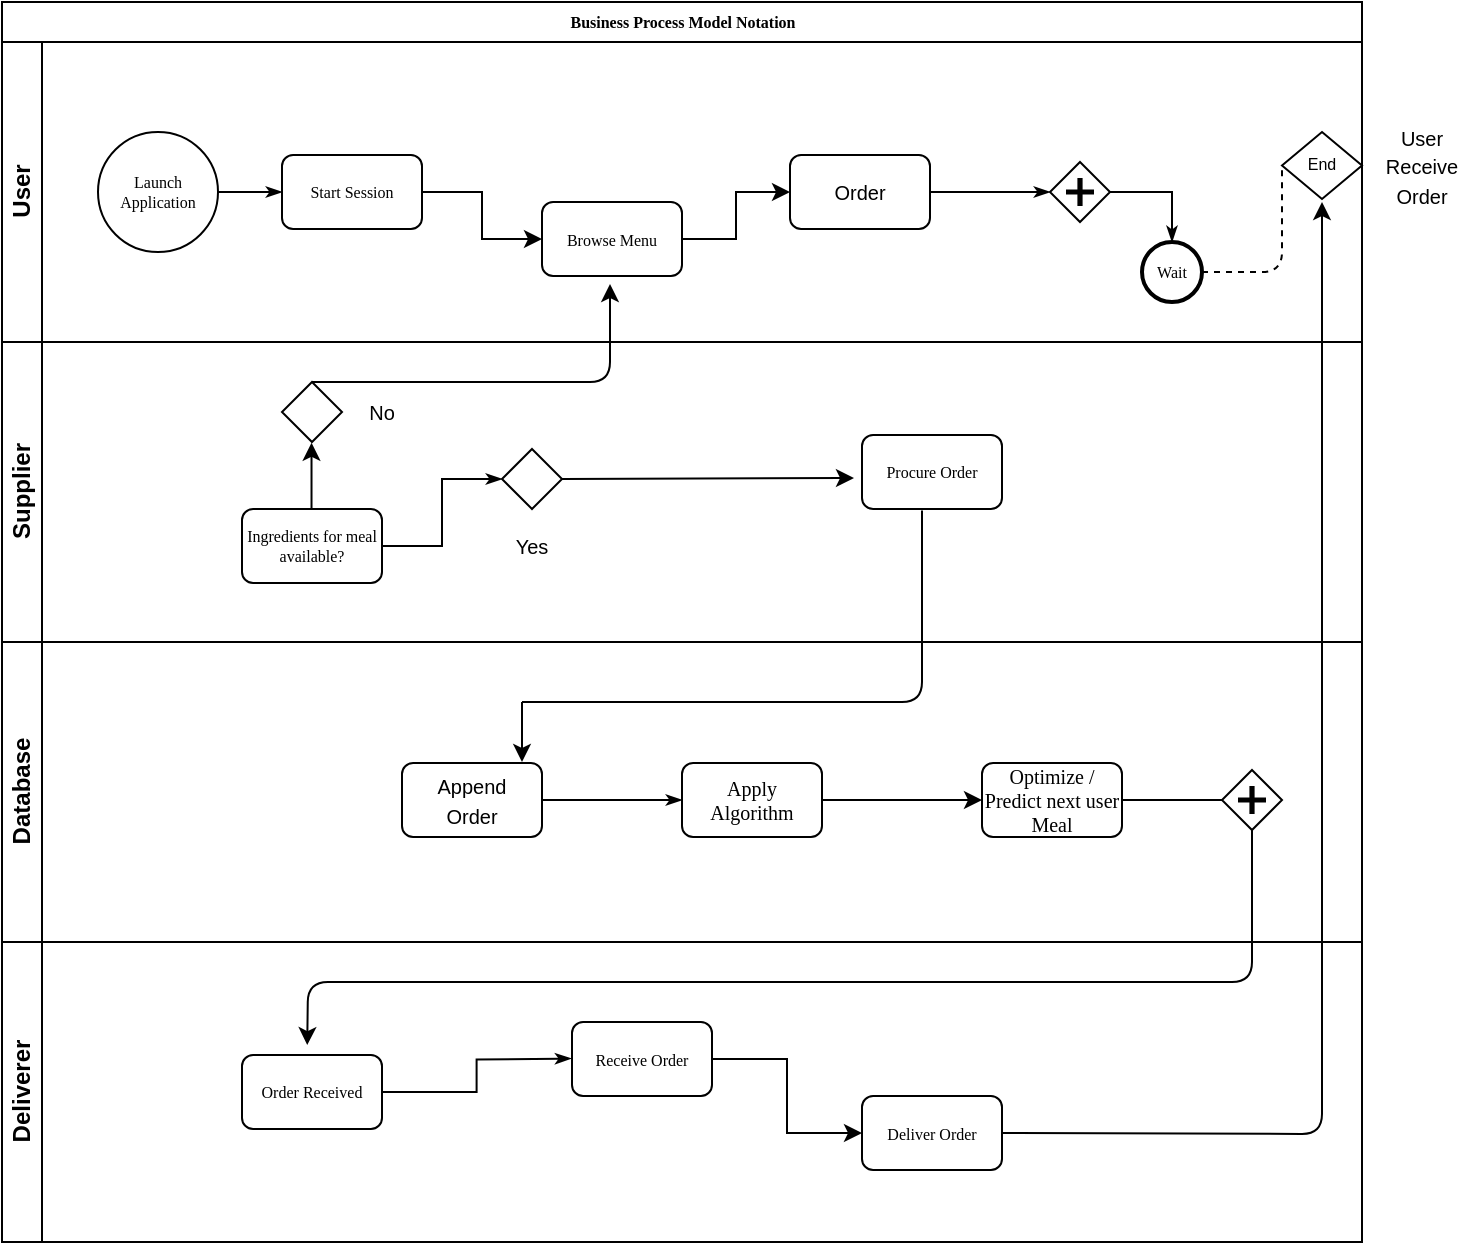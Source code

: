 <mxfile version="12.5.6" type="device"><diagram name="Page-1" id="c7488fd3-1785-93aa-aadb-54a6760d102a"><mxGraphModel dx="999" dy="450" grid="1" gridSize="10" guides="1" tooltips="1" connect="1" arrows="1" fold="1" page="1" pageScale="1" pageWidth="1100" pageHeight="850" background="#ffffff" math="0" shadow="0"><root><mxCell id="0"/><mxCell id="1" parent="0"/><mxCell id="2b4e8129b02d487f-1" value="Business Process Model Notation" style="swimlane;html=1;childLayout=stackLayout;horizontal=1;startSize=20;horizontalStack=0;rounded=0;shadow=0;labelBackgroundColor=none;strokeWidth=1;fontFamily=Verdana;fontSize=8;align=center;" parent="1" vertex="1"><mxGeometry x="180" y="70" width="680" height="470" as="geometry"/></mxCell><mxCell id="2b4e8129b02d487f-2" value="User" style="swimlane;html=1;startSize=20;horizontal=0;" parent="2b4e8129b02d487f-1" vertex="1"><mxGeometry y="20" width="680" height="150" as="geometry"/></mxCell><mxCell id="2b4e8129b02d487f-18" style="edgeStyle=orthogonalEdgeStyle;rounded=0;html=1;labelBackgroundColor=none;startArrow=none;startFill=0;startSize=5;endArrow=classicThin;endFill=1;endSize=5;jettySize=auto;orthogonalLoop=1;strokeWidth=1;fontFamily=Verdana;fontSize=8" parent="2b4e8129b02d487f-2" source="2b4e8129b02d487f-5" target="2b4e8129b02d487f-6" edge="1"><mxGeometry relative="1" as="geometry"/></mxCell><mxCell id="2b4e8129b02d487f-5" value="Launch Application" style="ellipse;whiteSpace=wrap;html=1;rounded=0;shadow=0;labelBackgroundColor=none;strokeWidth=1;fontFamily=Verdana;fontSize=8;align=center;" parent="2b4e8129b02d487f-2" vertex="1"><mxGeometry x="48" y="45" width="60" height="60" as="geometry"/></mxCell><mxCell id="2DnlNVjjQBjlUefemAvI-31" value="" style="edgeStyle=orthogonalEdgeStyle;rounded=0;orthogonalLoop=1;jettySize=auto;html=1;" edge="1" parent="2b4e8129b02d487f-2" source="2b4e8129b02d487f-6" target="2b4e8129b02d487f-7"><mxGeometry relative="1" as="geometry"/></mxCell><mxCell id="2b4e8129b02d487f-6" value="Start Session" style="rounded=1;whiteSpace=wrap;html=1;shadow=0;labelBackgroundColor=none;strokeWidth=1;fontFamily=Verdana;fontSize=8;align=center;" parent="2b4e8129b02d487f-2" vertex="1"><mxGeometry x="140" y="56.5" width="70" height="37" as="geometry"/></mxCell><mxCell id="2DnlNVjjQBjlUefemAvI-35" value="" style="edgeStyle=orthogonalEdgeStyle;rounded=0;orthogonalLoop=1;jettySize=auto;html=1;entryX=0;entryY=0.5;entryDx=0;entryDy=0;" edge="1" parent="2b4e8129b02d487f-2" source="2b4e8129b02d487f-7" target="2b4e8129b02d487f-9"><mxGeometry relative="1" as="geometry"><mxPoint x="388" y="75" as="targetPoint"/></mxGeometry></mxCell><mxCell id="2b4e8129b02d487f-7" value="Browse Menu" style="rounded=1;whiteSpace=wrap;html=1;shadow=0;labelBackgroundColor=none;strokeWidth=1;fontFamily=Verdana;fontSize=8;align=center;" parent="2b4e8129b02d487f-2" vertex="1"><mxGeometry x="270" y="80.0" width="70" height="37" as="geometry"/></mxCell><mxCell id="2b4e8129b02d487f-22" style="edgeStyle=orthogonalEdgeStyle;rounded=0;html=1;entryX=0;entryY=0.5;labelBackgroundColor=none;startArrow=none;startFill=0;startSize=5;endArrow=classicThin;endFill=1;endSize=5;jettySize=auto;orthogonalLoop=1;strokeWidth=1;fontFamily=Verdana;fontSize=8" parent="2b4e8129b02d487f-2" source="2b4e8129b02d487f-9" target="2b4e8129b02d487f-10" edge="1"><mxGeometry relative="1" as="geometry"/></mxCell><mxCell id="2b4e8129b02d487f-9" value="" style="rounded=1;whiteSpace=wrap;html=1;shadow=0;labelBackgroundColor=none;strokeWidth=1;fontFamily=Verdana;fontSize=8;align=center;" parent="2b4e8129b02d487f-2" vertex="1"><mxGeometry x="394" y="56.5" width="70" height="37" as="geometry"/></mxCell><mxCell id="2b4e8129b02d487f-23" style="edgeStyle=orthogonalEdgeStyle;rounded=0;html=1;labelBackgroundColor=none;startArrow=none;startFill=0;startSize=5;endArrow=classicThin;endFill=1;endSize=5;jettySize=auto;orthogonalLoop=1;strokeWidth=1;fontFamily=Verdana;fontSize=8;entryX=0.5;entryY=0;entryDx=0;entryDy=0;" parent="2b4e8129b02d487f-2" source="2b4e8129b02d487f-10" target="2b4e8129b02d487f-11" edge="1"><mxGeometry relative="1" as="geometry"><mxPoint x="584.001" y="75.172" as="targetPoint"/></mxGeometry></mxCell><mxCell id="2b4e8129b02d487f-10" value="" style="shape=mxgraph.bpmn.shape;html=1;verticalLabelPosition=bottom;labelBackgroundColor=#ffffff;verticalAlign=top;perimeter=rhombusPerimeter;background=gateway;outline=none;symbol=parallelGw;rounded=1;shadow=0;strokeWidth=1;fontFamily=Verdana;fontSize=8;align=center;" parent="2b4e8129b02d487f-2" vertex="1"><mxGeometry x="524" y="60" width="30" height="30" as="geometry"/></mxCell><mxCell id="2b4e8129b02d487f-11" value="Wait" style="ellipse;whiteSpace=wrap;html=1;rounded=0;shadow=0;labelBackgroundColor=none;strokeWidth=2;fontFamily=Verdana;fontSize=8;align=center;" parent="2b4e8129b02d487f-2" vertex="1"><mxGeometry x="570" y="100" width="30" height="30" as="geometry"/></mxCell><mxCell id="2DnlNVjjQBjlUefemAvI-44" value="&lt;font style=&quot;font-size: 10px&quot;&gt;Order&lt;/font&gt;" style="text;html=1;strokeColor=none;fillColor=none;align=center;verticalAlign=middle;whiteSpace=wrap;rounded=0;" vertex="1" parent="2b4e8129b02d487f-2"><mxGeometry x="409" y="65" width="40" height="20" as="geometry"/></mxCell><mxCell id="2DnlNVjjQBjlUefemAvI-77" value="" style="rhombus;whiteSpace=wrap;html=1;" vertex="1" parent="2b4e8129b02d487f-2"><mxGeometry x="640" y="45" width="40" height="33.5" as="geometry"/></mxCell><mxCell id="2DnlNVjjQBjlUefemAvI-80" value="" style="endArrow=none;dashed=1;html=1;entryX=0;entryY=0.5;entryDx=0;entryDy=0;exitX=1;exitY=0.5;exitDx=0;exitDy=0;" edge="1" parent="2b4e8129b02d487f-2" source="2b4e8129b02d487f-11" target="2DnlNVjjQBjlUefemAvI-77"><mxGeometry width="50" height="50" relative="1" as="geometry"><mxPoint x="590" y="73.05" as="sourcePoint"/><mxPoint x="630" y="30" as="targetPoint"/><Array as="points"><mxPoint x="640" y="115"/></Array></mxGeometry></mxCell><mxCell id="2DnlNVjjQBjlUefemAvI-84" value="&lt;font style=&quot;font-size: 8px&quot;&gt;End&lt;/font&gt;" style="text;html=1;strokeColor=none;fillColor=none;align=center;verticalAlign=middle;whiteSpace=wrap;rounded=0;" vertex="1" parent="2b4e8129b02d487f-2"><mxGeometry x="640" y="50.06" width="40" height="20" as="geometry"/></mxCell><mxCell id="2b4e8129b02d487f-3" value="Supplier" style="swimlane;html=1;startSize=20;horizontal=0;" parent="2b4e8129b02d487f-1" vertex="1"><mxGeometry y="170" width="680" height="150" as="geometry"/></mxCell><mxCell id="2b4e8129b02d487f-26" style="edgeStyle=orthogonalEdgeStyle;rounded=0;html=1;labelBackgroundColor=none;startArrow=none;startFill=0;startSize=5;endArrow=classicThin;endFill=1;endSize=5;jettySize=auto;orthogonalLoop=1;strokeWidth=1;fontFamily=Verdana;fontSize=8" parent="2b4e8129b02d487f-3" source="2b4e8129b02d487f-12" target="2b4e8129b02d487f-13" edge="1"><mxGeometry relative="1" as="geometry"/></mxCell><mxCell id="2b4e8129b02d487f-12" value="Ingredients for meal available?" style="rounded=1;whiteSpace=wrap;html=1;shadow=0;labelBackgroundColor=none;strokeWidth=1;fontFamily=Verdana;fontSize=8;align=center;" parent="2b4e8129b02d487f-3" vertex="1"><mxGeometry x="120" y="83.5" width="70" height="37" as="geometry"/></mxCell><mxCell id="2b4e8129b02d487f-13" value="" style="strokeWidth=1;html=1;shape=mxgraph.flowchart.decision;whiteSpace=wrap;rounded=1;shadow=0;labelBackgroundColor=none;fontFamily=Verdana;fontSize=8;align=center;" parent="2b4e8129b02d487f-3" vertex="1"><mxGeometry x="250" y="53.5" width="30" height="30" as="geometry"/></mxCell><mxCell id="2DnlNVjjQBjlUefemAvI-38" value="" style="rhombus;whiteSpace=wrap;html=1;" vertex="1" parent="2b4e8129b02d487f-3"><mxGeometry x="140" y="20" width="30" height="30" as="geometry"/></mxCell><mxCell id="2DnlNVjjQBjlUefemAvI-37" value="&lt;font style=&quot;font-size: 10px&quot;&gt;No&lt;/font&gt;" style="text;html=1;strokeColor=none;fillColor=none;align=center;verticalAlign=middle;whiteSpace=wrap;rounded=0;" vertex="1" parent="2b4e8129b02d487f-3"><mxGeometry x="170" y="25" width="40" height="20" as="geometry"/></mxCell><mxCell id="2DnlNVjjQBjlUefemAvI-46" value="" style="endArrow=classic;html=1;" edge="1" parent="2b4e8129b02d487f-3"><mxGeometry width="50" height="50" relative="1" as="geometry"><mxPoint x="154.76" y="83.5" as="sourcePoint"/><mxPoint x="154.76" y="50.4" as="targetPoint"/></mxGeometry></mxCell><mxCell id="2DnlNVjjQBjlUefemAvI-48" value="Procure Order" style="rounded=1;whiteSpace=wrap;html=1;shadow=0;labelBackgroundColor=none;strokeWidth=1;fontFamily=Verdana;fontSize=8;align=center;" vertex="1" parent="2b4e8129b02d487f-3"><mxGeometry x="430" y="46.5" width="70" height="37" as="geometry"/></mxCell><mxCell id="2DnlNVjjQBjlUefemAvI-49" value="" style="endArrow=classic;html=1;exitX=1;exitY=0.5;exitDx=0;exitDy=0;exitPerimeter=0;" edge="1" parent="2b4e8129b02d487f-3" source="2b4e8129b02d487f-13"><mxGeometry width="50" height="50" relative="1" as="geometry"><mxPoint x="350" y="78.1" as="sourcePoint"/><mxPoint x="426" y="68" as="targetPoint"/></mxGeometry></mxCell><mxCell id="2DnlNVjjQBjlUefemAvI-51" value="" style="endArrow=none;html=1;" edge="1" parent="2b4e8129b02d487f-3"><mxGeometry width="50" height="50" relative="1" as="geometry"><mxPoint x="260" y="180" as="sourcePoint"/><mxPoint x="460" y="84.26" as="targetPoint"/><Array as="points"><mxPoint x="460" y="180"/></Array></mxGeometry></mxCell><mxCell id="2DnlNVjjQBjlUefemAvI-55" value="&lt;font style=&quot;font-size: 10px&quot;&gt;Yes&lt;/font&gt;" style="text;html=1;strokeColor=none;fillColor=none;align=center;verticalAlign=middle;whiteSpace=wrap;rounded=0;" vertex="1" parent="2b4e8129b02d487f-3"><mxGeometry x="245" y="92" width="40" height="20" as="geometry"/></mxCell><mxCell id="2b4e8129b02d487f-4" value="Database" style="swimlane;html=1;startSize=20;horizontal=0;" parent="2b4e8129b02d487f-1" vertex="1"><mxGeometry y="320" width="680" height="150" as="geometry"/></mxCell><mxCell id="2b4e8129b02d487f-28" style="edgeStyle=orthogonalEdgeStyle;rounded=0;html=1;labelBackgroundColor=none;startArrow=none;startFill=0;startSize=5;endArrow=classicThin;endFill=1;endSize=5;jettySize=auto;orthogonalLoop=1;strokeWidth=1;fontFamily=Verdana;fontSize=8;entryX=0;entryY=0.5;entryDx=0;entryDy=0;" parent="2b4e8129b02d487f-4" source="2b4e8129b02d487f-14" target="2b4e8129b02d487f-17" edge="1"><mxGeometry relative="1" as="geometry"><mxPoint x="300.0" y="75.172" as="targetPoint"/></mxGeometry></mxCell><mxCell id="2b4e8129b02d487f-14" value="" style="rounded=1;whiteSpace=wrap;html=1;shadow=0;labelBackgroundColor=none;strokeWidth=1;fontFamily=Verdana;fontSize=8;align=center;" parent="2b4e8129b02d487f-4" vertex="1"><mxGeometry x="200" y="60.5" width="70" height="37" as="geometry"/></mxCell><mxCell id="2b4e8129b02d487f-17" value="&lt;font style=&quot;font-size: 10px&quot;&gt;Apply Algorithm&lt;/font&gt;" style="rounded=1;whiteSpace=wrap;html=1;shadow=0;labelBackgroundColor=none;strokeWidth=1;fontFamily=Verdana;fontSize=8;align=center;" parent="2b4e8129b02d487f-4" vertex="1"><mxGeometry x="340.0" y="60.5" width="70" height="37" as="geometry"/></mxCell><mxCell id="2DnlNVjjQBjlUefemAvI-50" value="" style="endArrow=classic;html=1;" edge="1" parent="2b4e8129b02d487f-4"><mxGeometry width="50" height="50" relative="1" as="geometry"><mxPoint x="260" y="30" as="sourcePoint"/><mxPoint x="260" y="60" as="targetPoint"/></mxGeometry></mxCell><mxCell id="2DnlNVjjQBjlUefemAvI-53" value="&lt;font style=&quot;font-size: 10px&quot;&gt;Append Order&lt;/font&gt;" style="text;html=1;strokeColor=none;fillColor=none;align=center;verticalAlign=middle;whiteSpace=wrap;rounded=0;" vertex="1" parent="2b4e8129b02d487f-4"><mxGeometry x="215" y="69" width="40" height="20" as="geometry"/></mxCell><mxCell id="2DnlNVjjQBjlUefemAvI-64" value="" style="edgeStyle=orthogonalEdgeStyle;rounded=0;orthogonalLoop=1;jettySize=auto;html=1;" edge="1" parent="2b4e8129b02d487f-4" source="2DnlNVjjQBjlUefemAvI-57"><mxGeometry relative="1" as="geometry"><mxPoint x="640.0" y="79" as="targetPoint"/></mxGeometry></mxCell><mxCell id="2DnlNVjjQBjlUefemAvI-57" value="&lt;font style=&quot;font-size: 10px&quot;&gt;Optimize / Predict next user Meal&lt;/font&gt;" style="rounded=1;whiteSpace=wrap;html=1;shadow=0;labelBackgroundColor=none;strokeWidth=1;fontFamily=Verdana;fontSize=8;align=center;" vertex="1" parent="2b4e8129b02d487f-4"><mxGeometry x="490" y="60.5" width="70" height="37" as="geometry"/></mxCell><mxCell id="2DnlNVjjQBjlUefemAvI-59" value="" style="shape=mxgraph.bpmn.shape;html=1;verticalLabelPosition=bottom;labelBackgroundColor=#ffffff;verticalAlign=top;perimeter=rhombusPerimeter;background=gateway;outline=none;symbol=parallelGw;rounded=1;shadow=0;strokeWidth=1;fontFamily=Verdana;fontSize=8;align=center;" vertex="1" parent="2b4e8129b02d487f-4"><mxGeometry x="610" y="64" width="30" height="30" as="geometry"/></mxCell><mxCell id="2DnlNVjjQBjlUefemAvI-62" value="" style="endArrow=classic;html=1;entryX=0;entryY=0.5;entryDx=0;entryDy=0;exitX=1;exitY=0.5;exitDx=0;exitDy=0;" edge="1" parent="2b4e8129b02d487f-4" source="2b4e8129b02d487f-17" target="2DnlNVjjQBjlUefemAvI-57"><mxGeometry width="50" height="50" relative="1" as="geometry"><mxPoint y="370" as="sourcePoint"/><mxPoint x="50" y="320" as="targetPoint"/></mxGeometry></mxCell><mxCell id="2DnlNVjjQBjlUefemAvI-45" value="" style="endArrow=classic;html=1;exitX=0.5;exitY=0;exitDx=0;exitDy=0;" edge="1" parent="2b4e8129b02d487f-1" source="2DnlNVjjQBjlUefemAvI-38"><mxGeometry width="50" height="50" relative="1" as="geometry"><mxPoint x="50" y="253.1" as="sourcePoint"/><mxPoint x="304" y="141" as="targetPoint"/><Array as="points"><mxPoint x="304" y="190"/></Array></mxGeometry></mxCell><mxCell id="2DnlNVjjQBjlUefemAvI-16" value="Deliverer" style="swimlane;html=1;startSize=20;horizontal=0;" vertex="1" parent="1"><mxGeometry x="180" y="540" width="680" height="150" as="geometry"/></mxCell><mxCell id="2DnlNVjjQBjlUefemAvI-25" value="Order Received" style="rounded=1;whiteSpace=wrap;html=1;shadow=0;labelBackgroundColor=none;strokeWidth=1;fontFamily=Verdana;fontSize=8;align=center;" vertex="1" parent="2DnlNVjjQBjlUefemAvI-16"><mxGeometry x="120" y="56.5" width="70" height="37" as="geometry"/></mxCell><mxCell id="2DnlNVjjQBjlUefemAvI-24" style="edgeStyle=orthogonalEdgeStyle;rounded=0;html=1;labelBackgroundColor=none;startArrow=none;startFill=0;startSize=5;endArrow=classicThin;endFill=1;endSize=5;jettySize=auto;orthogonalLoop=1;strokeWidth=1;fontFamily=Verdana;fontSize=8;" edge="1" parent="2DnlNVjjQBjlUefemAvI-16" source="2DnlNVjjQBjlUefemAvI-25"><mxGeometry relative="1" as="geometry"><mxPoint x="284.57" y="58.276" as="targetPoint"/></mxGeometry></mxCell><mxCell id="2DnlNVjjQBjlUefemAvI-72" value="" style="edgeStyle=orthogonalEdgeStyle;rounded=0;orthogonalLoop=1;jettySize=auto;html=1;" edge="1" parent="2DnlNVjjQBjlUefemAvI-16" source="2DnlNVjjQBjlUefemAvI-30" target="2DnlNVjjQBjlUefemAvI-71"><mxGeometry relative="1" as="geometry"/></mxCell><mxCell id="2DnlNVjjQBjlUefemAvI-30" value="Receive Order" style="rounded=1;whiteSpace=wrap;html=1;shadow=0;labelBackgroundColor=none;strokeWidth=1;fontFamily=Verdana;fontSize=8;align=center;" vertex="1" parent="2DnlNVjjQBjlUefemAvI-16"><mxGeometry x="285.0" y="40" width="70" height="37" as="geometry"/></mxCell><mxCell id="2DnlNVjjQBjlUefemAvI-71" value="Deliver Order" style="rounded=1;whiteSpace=wrap;html=1;shadow=0;labelBackgroundColor=none;strokeWidth=1;fontFamily=Verdana;fontSize=8;align=center;" vertex="1" parent="2DnlNVjjQBjlUefemAvI-16"><mxGeometry x="430.0" y="77" width="70" height="37" as="geometry"/></mxCell><mxCell id="2DnlNVjjQBjlUefemAvI-73" value="" style="endArrow=classic;html=1;exitX=1;exitY=0.5;exitDx=0;exitDy=0;" edge="1" parent="2DnlNVjjQBjlUefemAvI-16" source="2DnlNVjjQBjlUefemAvI-71"><mxGeometry width="50" height="50" relative="1" as="geometry"><mxPoint x="590" y="106.5" as="sourcePoint"/><mxPoint x="660" y="-370" as="targetPoint"/><Array as="points"><mxPoint x="660" y="96"/></Array></mxGeometry></mxCell><mxCell id="2DnlNVjjQBjlUefemAvI-69" value="" style="endArrow=classic;html=1;exitX=0.5;exitY=1;exitDx=0;exitDy=0;entryX=0.466;entryY=-0.134;entryDx=0;entryDy=0;entryPerimeter=0;" edge="1" parent="1" source="2DnlNVjjQBjlUefemAvI-59" target="2DnlNVjjQBjlUefemAvI-25"><mxGeometry width="50" height="50" relative="1" as="geometry"><mxPoint x="440" y="560" as="sourcePoint"/><mxPoint x="343" y="560" as="targetPoint"/><Array as="points"><mxPoint x="805" y="560"/><mxPoint x="333" y="560"/></Array></mxGeometry></mxCell><mxCell id="2DnlNVjjQBjlUefemAvI-81" value="&lt;font style=&quot;font-size: 10px&quot;&gt;User Receive Order&lt;/font&gt;" style="text;html=1;strokeColor=none;fillColor=none;align=center;verticalAlign=middle;whiteSpace=wrap;rounded=0;" vertex="1" parent="1"><mxGeometry x="870" y="141.75" width="40" height="20" as="geometry"/></mxCell></root></mxGraphModel></diagram></mxfile>